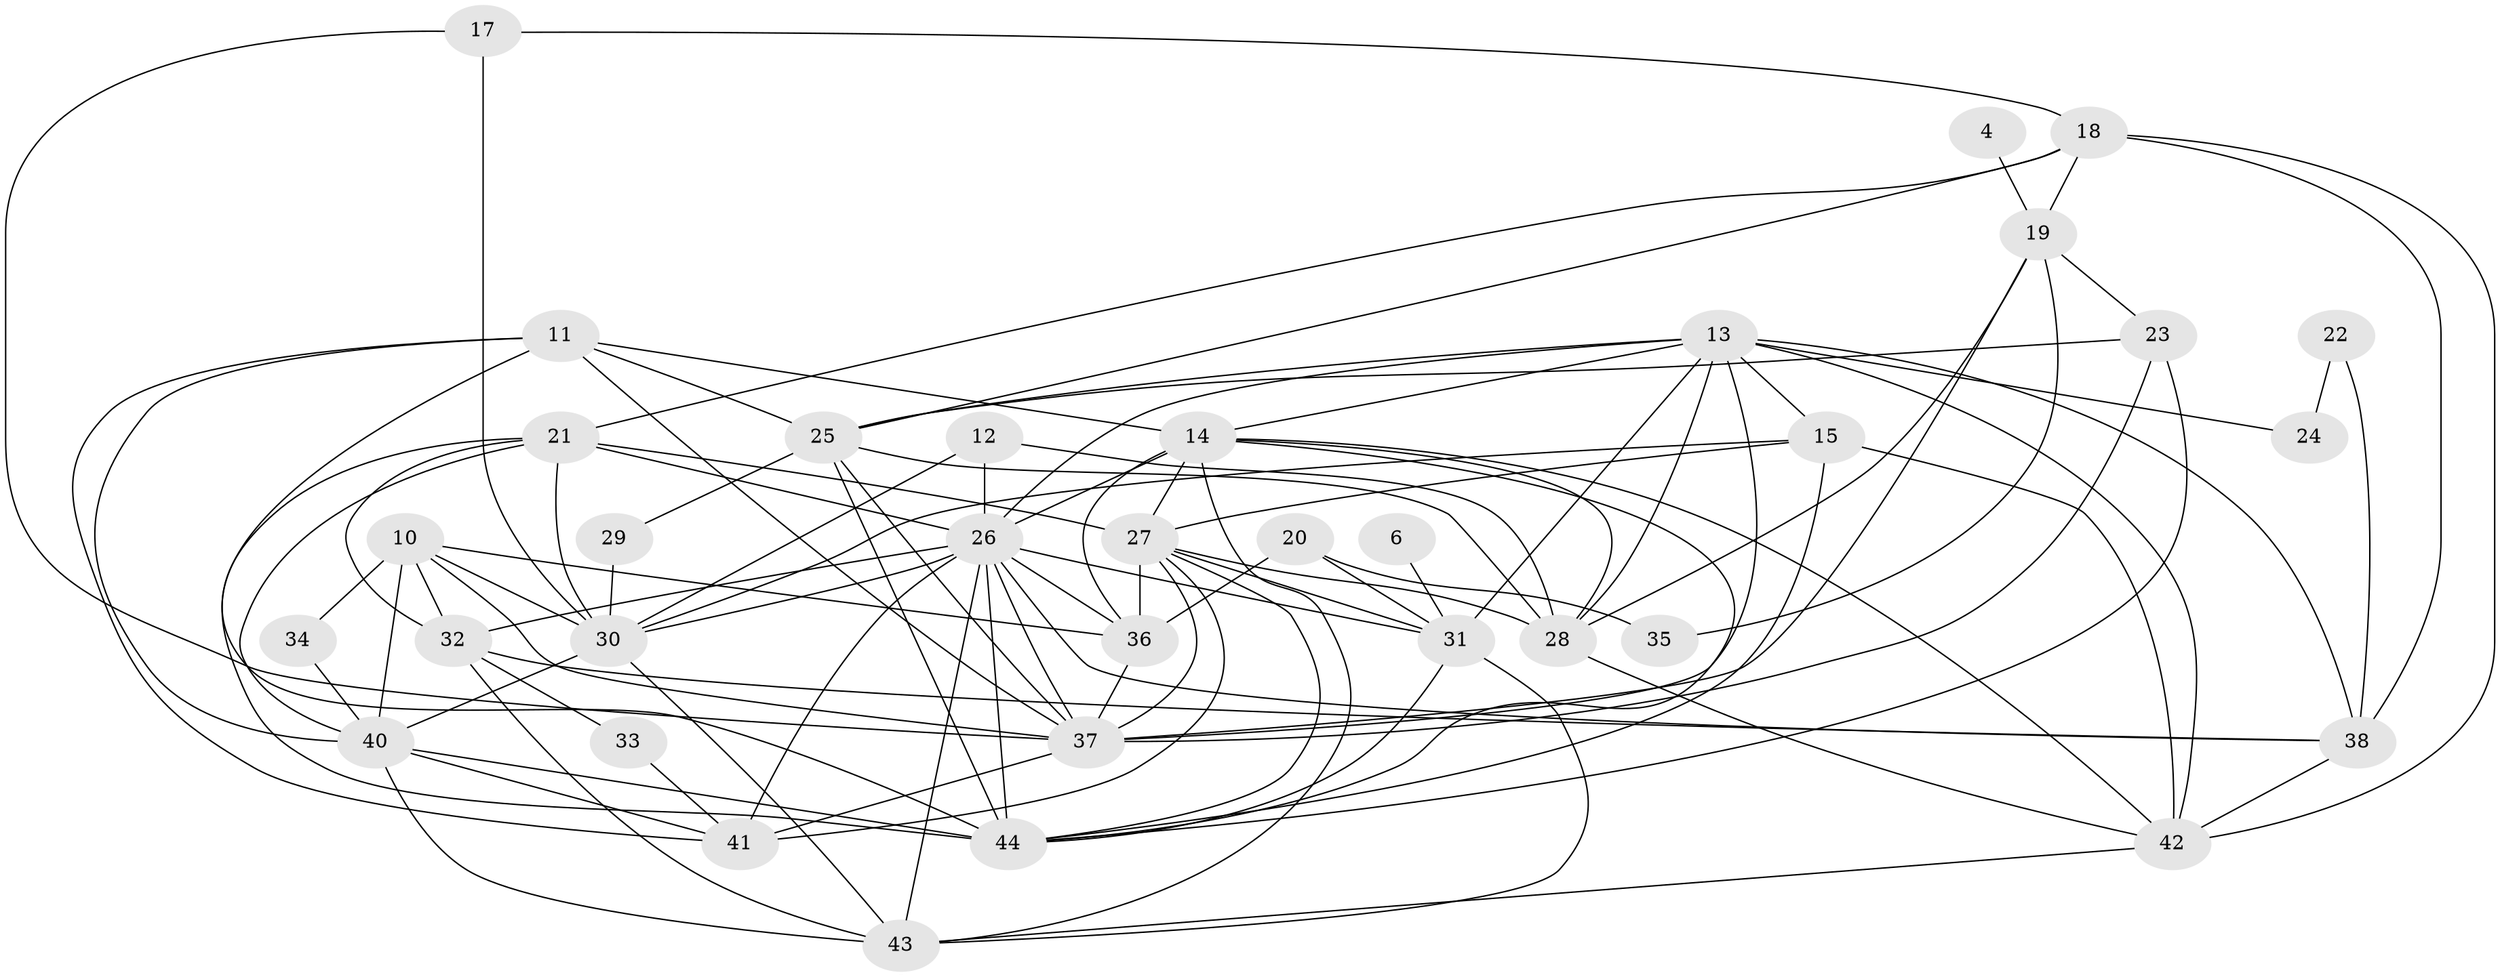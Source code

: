 // original degree distribution, {0: 0.0625, 2: 0.1875, 1: 0.125, 5: 0.1111111111111111, 3: 0.22916666666666666, 4: 0.1736111111111111, 8: 0.013888888888888888, 6: 0.0625, 7: 0.027777777777777776, 9: 0.006944444444444444}
// Generated by graph-tools (version 1.1) at 2025/35/03/04/25 23:35:46]
// undirected, 35 vertices, 101 edges
graph export_dot {
  node [color=gray90,style=filled];
  4;
  6;
  10;
  11;
  12;
  13;
  14;
  15;
  17;
  18;
  19;
  20;
  21;
  22;
  23;
  24;
  25;
  26;
  27;
  28;
  29;
  30;
  31;
  32;
  33;
  34;
  35;
  36;
  37;
  38;
  40;
  41;
  42;
  43;
  44;
  4 -- 19 [weight=1.0];
  6 -- 31 [weight=1.0];
  10 -- 30 [weight=1.0];
  10 -- 32 [weight=1.0];
  10 -- 34 [weight=1.0];
  10 -- 36 [weight=1.0];
  10 -- 37 [weight=1.0];
  10 -- 40 [weight=1.0];
  11 -- 14 [weight=1.0];
  11 -- 25 [weight=2.0];
  11 -- 37 [weight=1.0];
  11 -- 40 [weight=3.0];
  11 -- 41 [weight=1.0];
  11 -- 44 [weight=1.0];
  12 -- 26 [weight=3.0];
  12 -- 28 [weight=1.0];
  12 -- 30 [weight=1.0];
  13 -- 14 [weight=1.0];
  13 -- 15 [weight=1.0];
  13 -- 24 [weight=1.0];
  13 -- 25 [weight=1.0];
  13 -- 26 [weight=1.0];
  13 -- 28 [weight=1.0];
  13 -- 31 [weight=1.0];
  13 -- 37 [weight=1.0];
  13 -- 38 [weight=1.0];
  13 -- 42 [weight=1.0];
  14 -- 26 [weight=2.0];
  14 -- 27 [weight=1.0];
  14 -- 28 [weight=1.0];
  14 -- 36 [weight=1.0];
  14 -- 42 [weight=1.0];
  14 -- 43 [weight=1.0];
  14 -- 44 [weight=1.0];
  15 -- 27 [weight=1.0];
  15 -- 30 [weight=2.0];
  15 -- 42 [weight=2.0];
  15 -- 44 [weight=1.0];
  17 -- 18 [weight=1.0];
  17 -- 30 [weight=1.0];
  17 -- 37 [weight=1.0];
  18 -- 19 [weight=1.0];
  18 -- 21 [weight=1.0];
  18 -- 25 [weight=1.0];
  18 -- 38 [weight=1.0];
  18 -- 42 [weight=2.0];
  19 -- 23 [weight=1.0];
  19 -- 28 [weight=1.0];
  19 -- 35 [weight=1.0];
  19 -- 37 [weight=1.0];
  20 -- 31 [weight=1.0];
  20 -- 35 [weight=1.0];
  20 -- 36 [weight=1.0];
  21 -- 26 [weight=1.0];
  21 -- 27 [weight=1.0];
  21 -- 30 [weight=1.0];
  21 -- 32 [weight=1.0];
  21 -- 40 [weight=1.0];
  21 -- 44 [weight=1.0];
  22 -- 24 [weight=1.0];
  22 -- 38 [weight=1.0];
  23 -- 25 [weight=1.0];
  23 -- 37 [weight=1.0];
  23 -- 44 [weight=1.0];
  25 -- 28 [weight=1.0];
  25 -- 29 [weight=1.0];
  25 -- 37 [weight=1.0];
  25 -- 44 [weight=1.0];
  26 -- 30 [weight=2.0];
  26 -- 31 [weight=2.0];
  26 -- 32 [weight=1.0];
  26 -- 36 [weight=1.0];
  26 -- 37 [weight=1.0];
  26 -- 38 [weight=1.0];
  26 -- 41 [weight=3.0];
  26 -- 43 [weight=2.0];
  26 -- 44 [weight=2.0];
  27 -- 28 [weight=3.0];
  27 -- 31 [weight=1.0];
  27 -- 36 [weight=1.0];
  27 -- 37 [weight=1.0];
  27 -- 41 [weight=1.0];
  27 -- 44 [weight=1.0];
  28 -- 42 [weight=2.0];
  29 -- 30 [weight=1.0];
  30 -- 40 [weight=1.0];
  30 -- 43 [weight=1.0];
  31 -- 43 [weight=2.0];
  31 -- 44 [weight=1.0];
  32 -- 33 [weight=1.0];
  32 -- 38 [weight=1.0];
  32 -- 43 [weight=2.0];
  33 -- 41 [weight=1.0];
  34 -- 40 [weight=1.0];
  36 -- 37 [weight=1.0];
  37 -- 41 [weight=1.0];
  38 -- 42 [weight=2.0];
  40 -- 41 [weight=1.0];
  40 -- 43 [weight=1.0];
  40 -- 44 [weight=2.0];
  42 -- 43 [weight=1.0];
}
